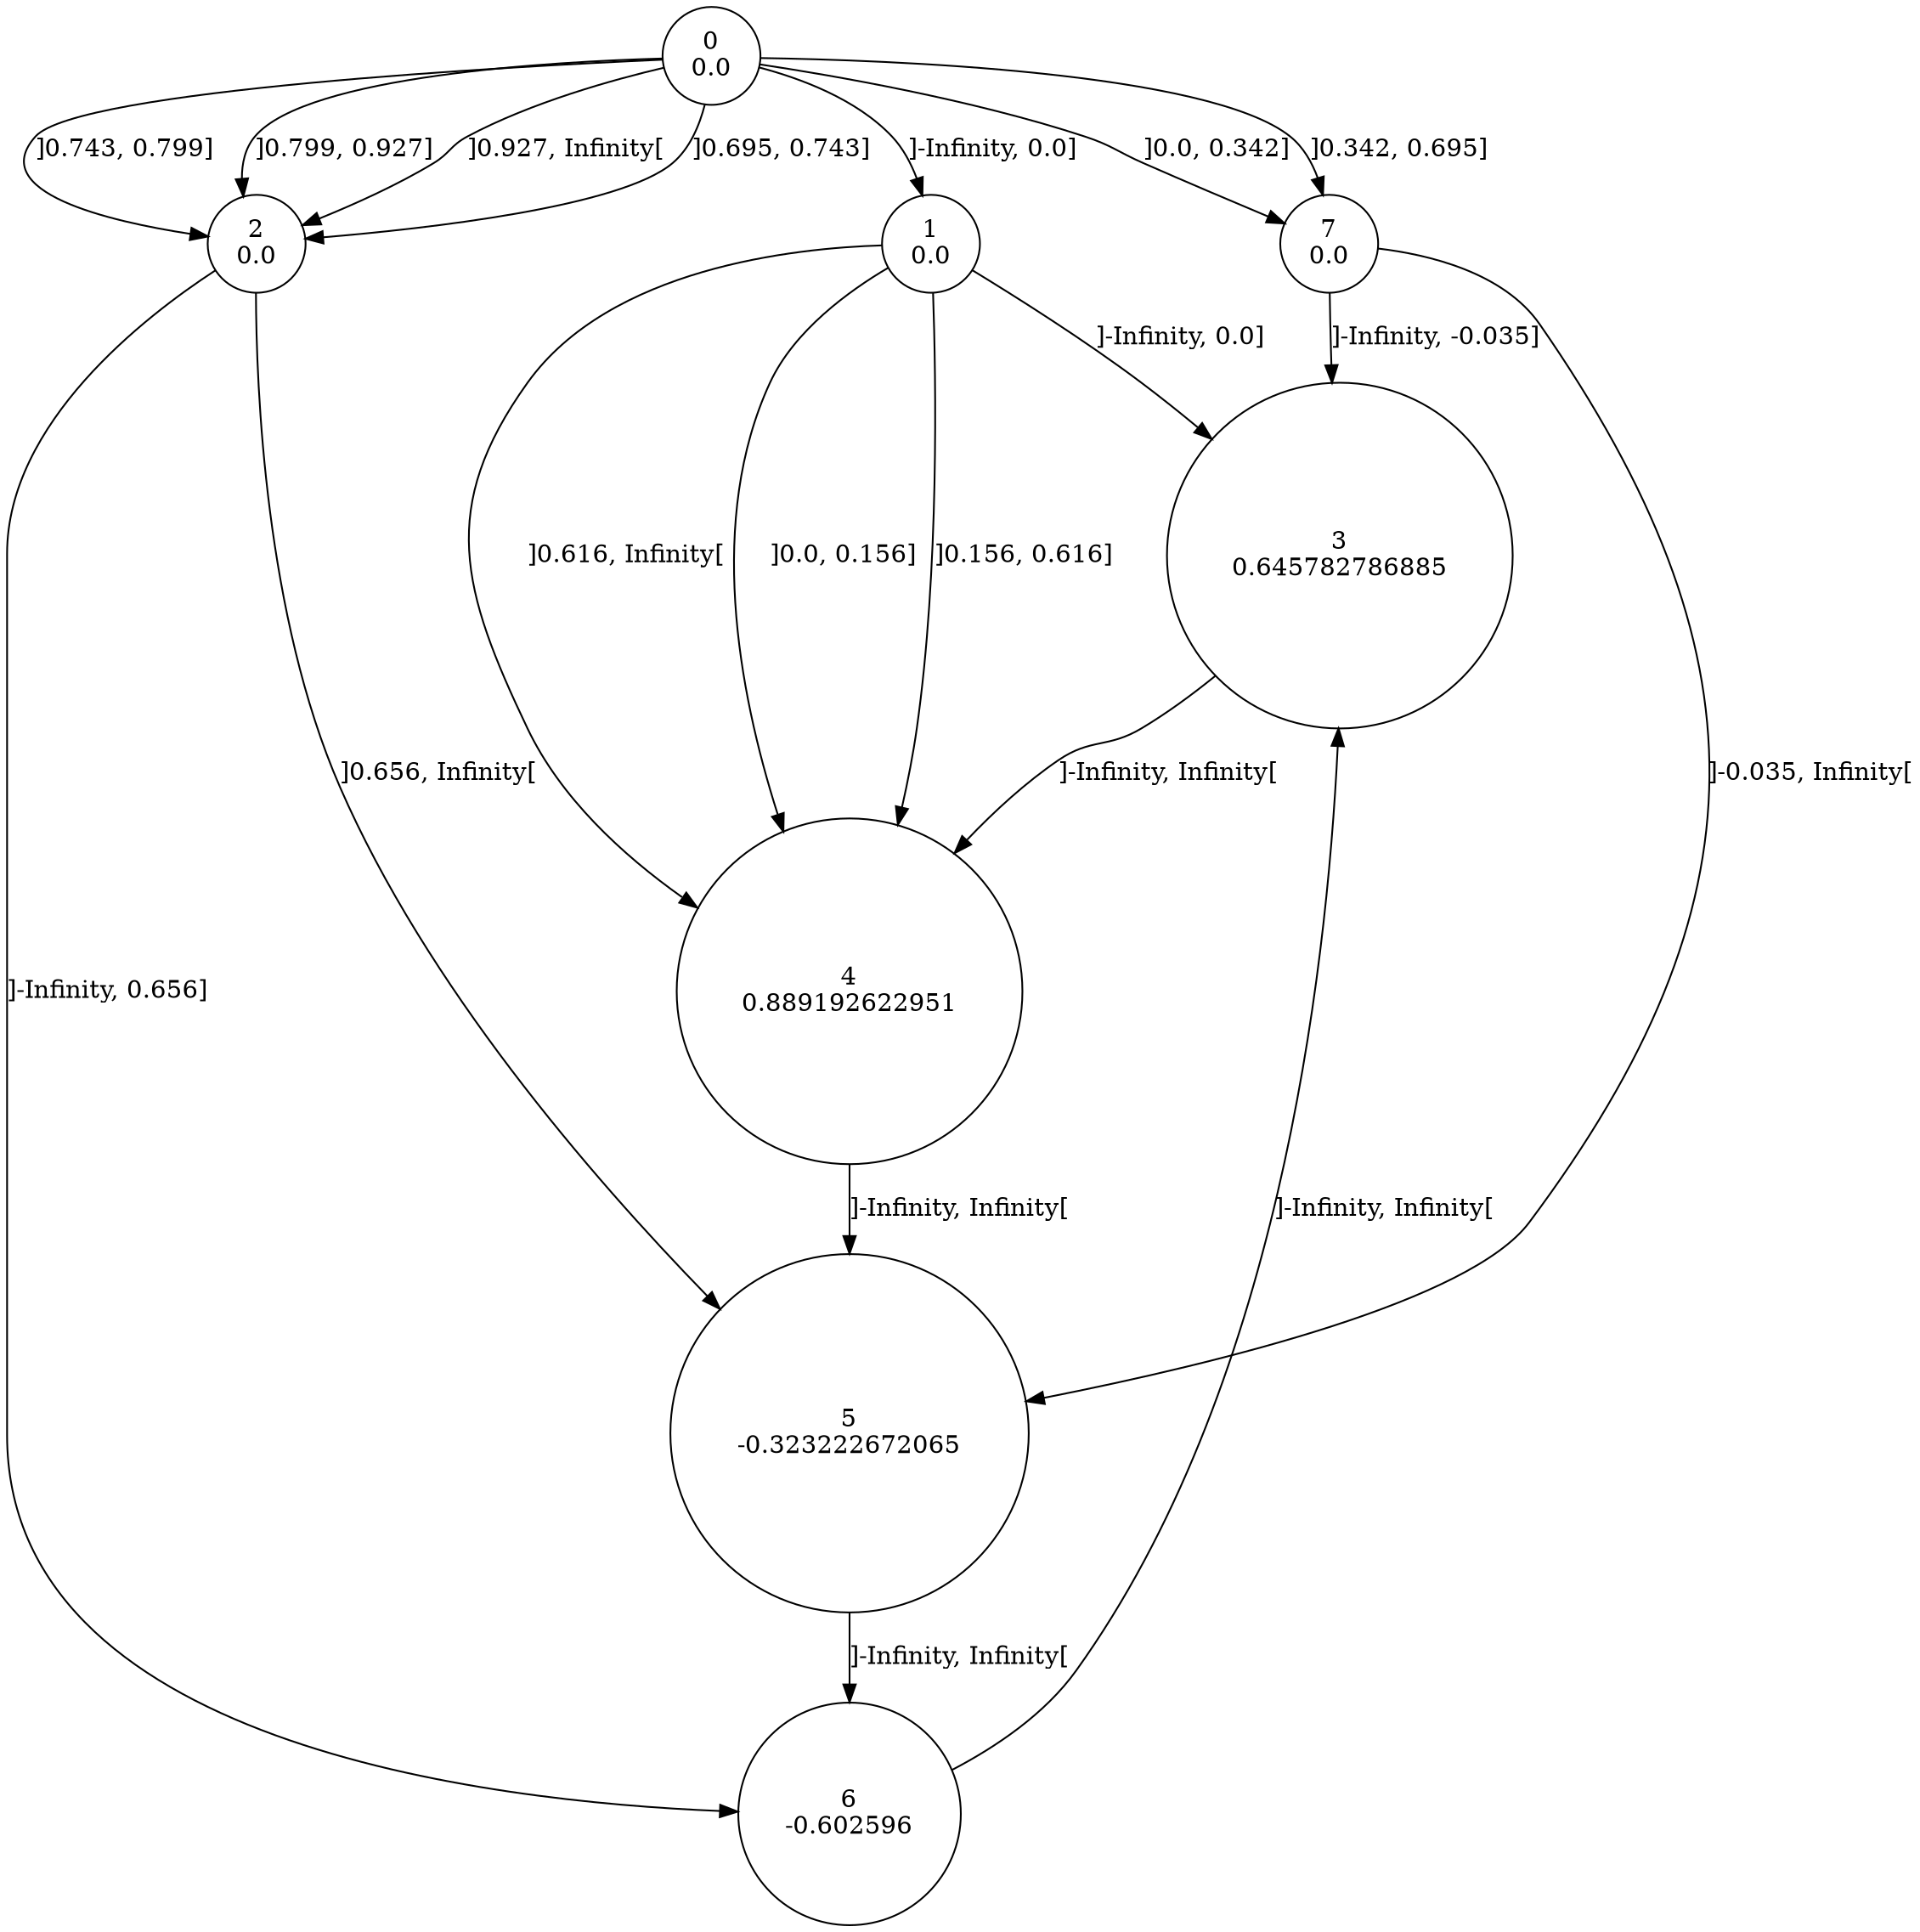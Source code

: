 digraph a {
0 [shape=circle, label="0\n0.0"];
	0 -> 1 [label="]-Infinity, 0.0]"];
	0 -> 7 [label="]0.0, 0.342]"];
	0 -> 7 [label="]0.342, 0.695]"];
	0 -> 2 [label="]0.695, 0.743]"];
	0 -> 2 [label="]0.743, 0.799]"];
	0 -> 2 [label="]0.799, 0.927]"];
	0 -> 2 [label="]0.927, Infinity["];
1 [shape=circle, label="1\n0.0"];
	1 -> 3 [label="]-Infinity, 0.0]"];
	1 -> 4 [label="]0.0, 0.156]"];
	1 -> 4 [label="]0.156, 0.616]"];
	1 -> 4 [label="]0.616, Infinity["];
2 [shape=circle, label="2\n0.0"];
	2 -> 6 [label="]-Infinity, 0.656]"];
	2 -> 5 [label="]0.656, Infinity["];
3 [shape=circle, label="3\n0.645782786885"];
	3 -> 4 [label="]-Infinity, Infinity["];
4 [shape=circle, label="4\n0.889192622951"];
	4 -> 5 [label="]-Infinity, Infinity["];
5 [shape=circle, label="5\n-0.323222672065"];
	5 -> 6 [label="]-Infinity, Infinity["];
6 [shape=circle, label="6\n-0.602596"];
	6 -> 3 [label="]-Infinity, Infinity["];
7 [shape=circle, label="7\n0.0"];
	7 -> 3 [label="]-Infinity, -0.035]"];
	7 -> 5 [label="]-0.035, Infinity["];
}